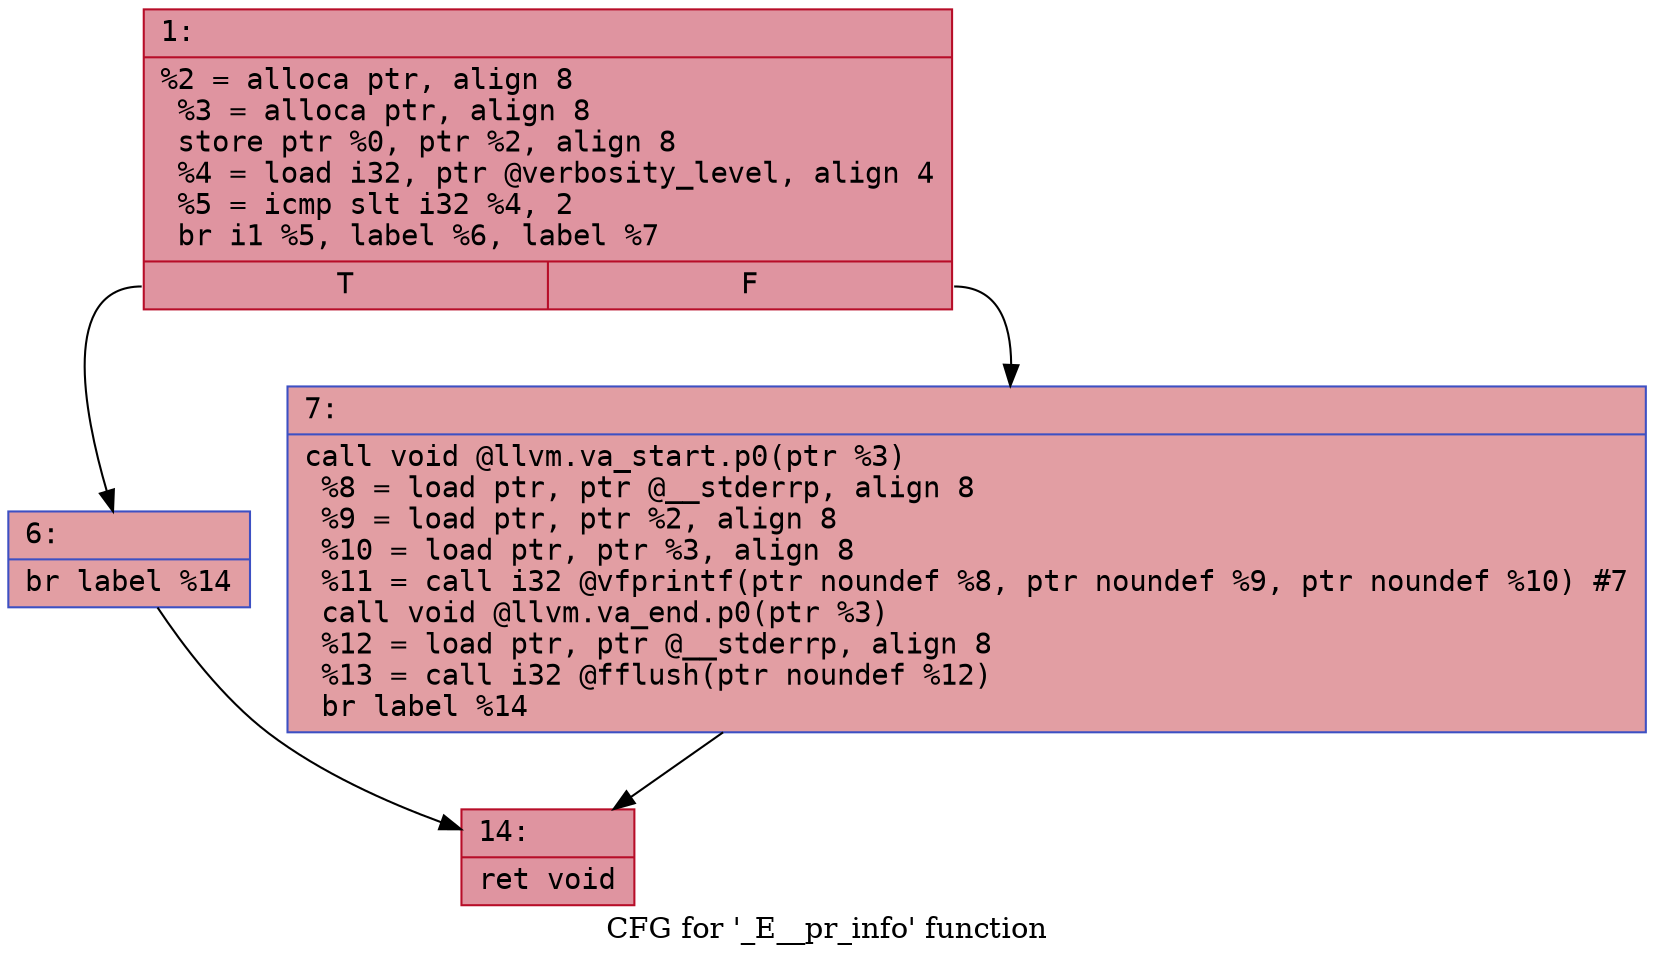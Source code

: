 digraph "CFG for '_E__pr_info' function" {
	label="CFG for '_E__pr_info' function";

	Node0x6000038ee3f0 [shape=record,color="#b70d28ff", style=filled, fillcolor="#b70d2870" fontname="Courier",label="{1:\l|  %2 = alloca ptr, align 8\l  %3 = alloca ptr, align 8\l  store ptr %0, ptr %2, align 8\l  %4 = load i32, ptr @verbosity_level, align 4\l  %5 = icmp slt i32 %4, 2\l  br i1 %5, label %6, label %7\l|{<s0>T|<s1>F}}"];
	Node0x6000038ee3f0:s0 -> Node0x6000038ee440[tooltip="1 -> 6\nProbability 50.00%" ];
	Node0x6000038ee3f0:s1 -> Node0x6000038ee490[tooltip="1 -> 7\nProbability 50.00%" ];
	Node0x6000038ee440 [shape=record,color="#3d50c3ff", style=filled, fillcolor="#be242e70" fontname="Courier",label="{6:\l|  br label %14\l}"];
	Node0x6000038ee440 -> Node0x6000038ee4e0[tooltip="6 -> 14\nProbability 100.00%" ];
	Node0x6000038ee490 [shape=record,color="#3d50c3ff", style=filled, fillcolor="#be242e70" fontname="Courier",label="{7:\l|  call void @llvm.va_start.p0(ptr %3)\l  %8 = load ptr, ptr @__stderrp, align 8\l  %9 = load ptr, ptr %2, align 8\l  %10 = load ptr, ptr %3, align 8\l  %11 = call i32 @vfprintf(ptr noundef %8, ptr noundef %9, ptr noundef %10) #7\l  call void @llvm.va_end.p0(ptr %3)\l  %12 = load ptr, ptr @__stderrp, align 8\l  %13 = call i32 @fflush(ptr noundef %12)\l  br label %14\l}"];
	Node0x6000038ee490 -> Node0x6000038ee4e0[tooltip="7 -> 14\nProbability 100.00%" ];
	Node0x6000038ee4e0 [shape=record,color="#b70d28ff", style=filled, fillcolor="#b70d2870" fontname="Courier",label="{14:\l|  ret void\l}"];
}

